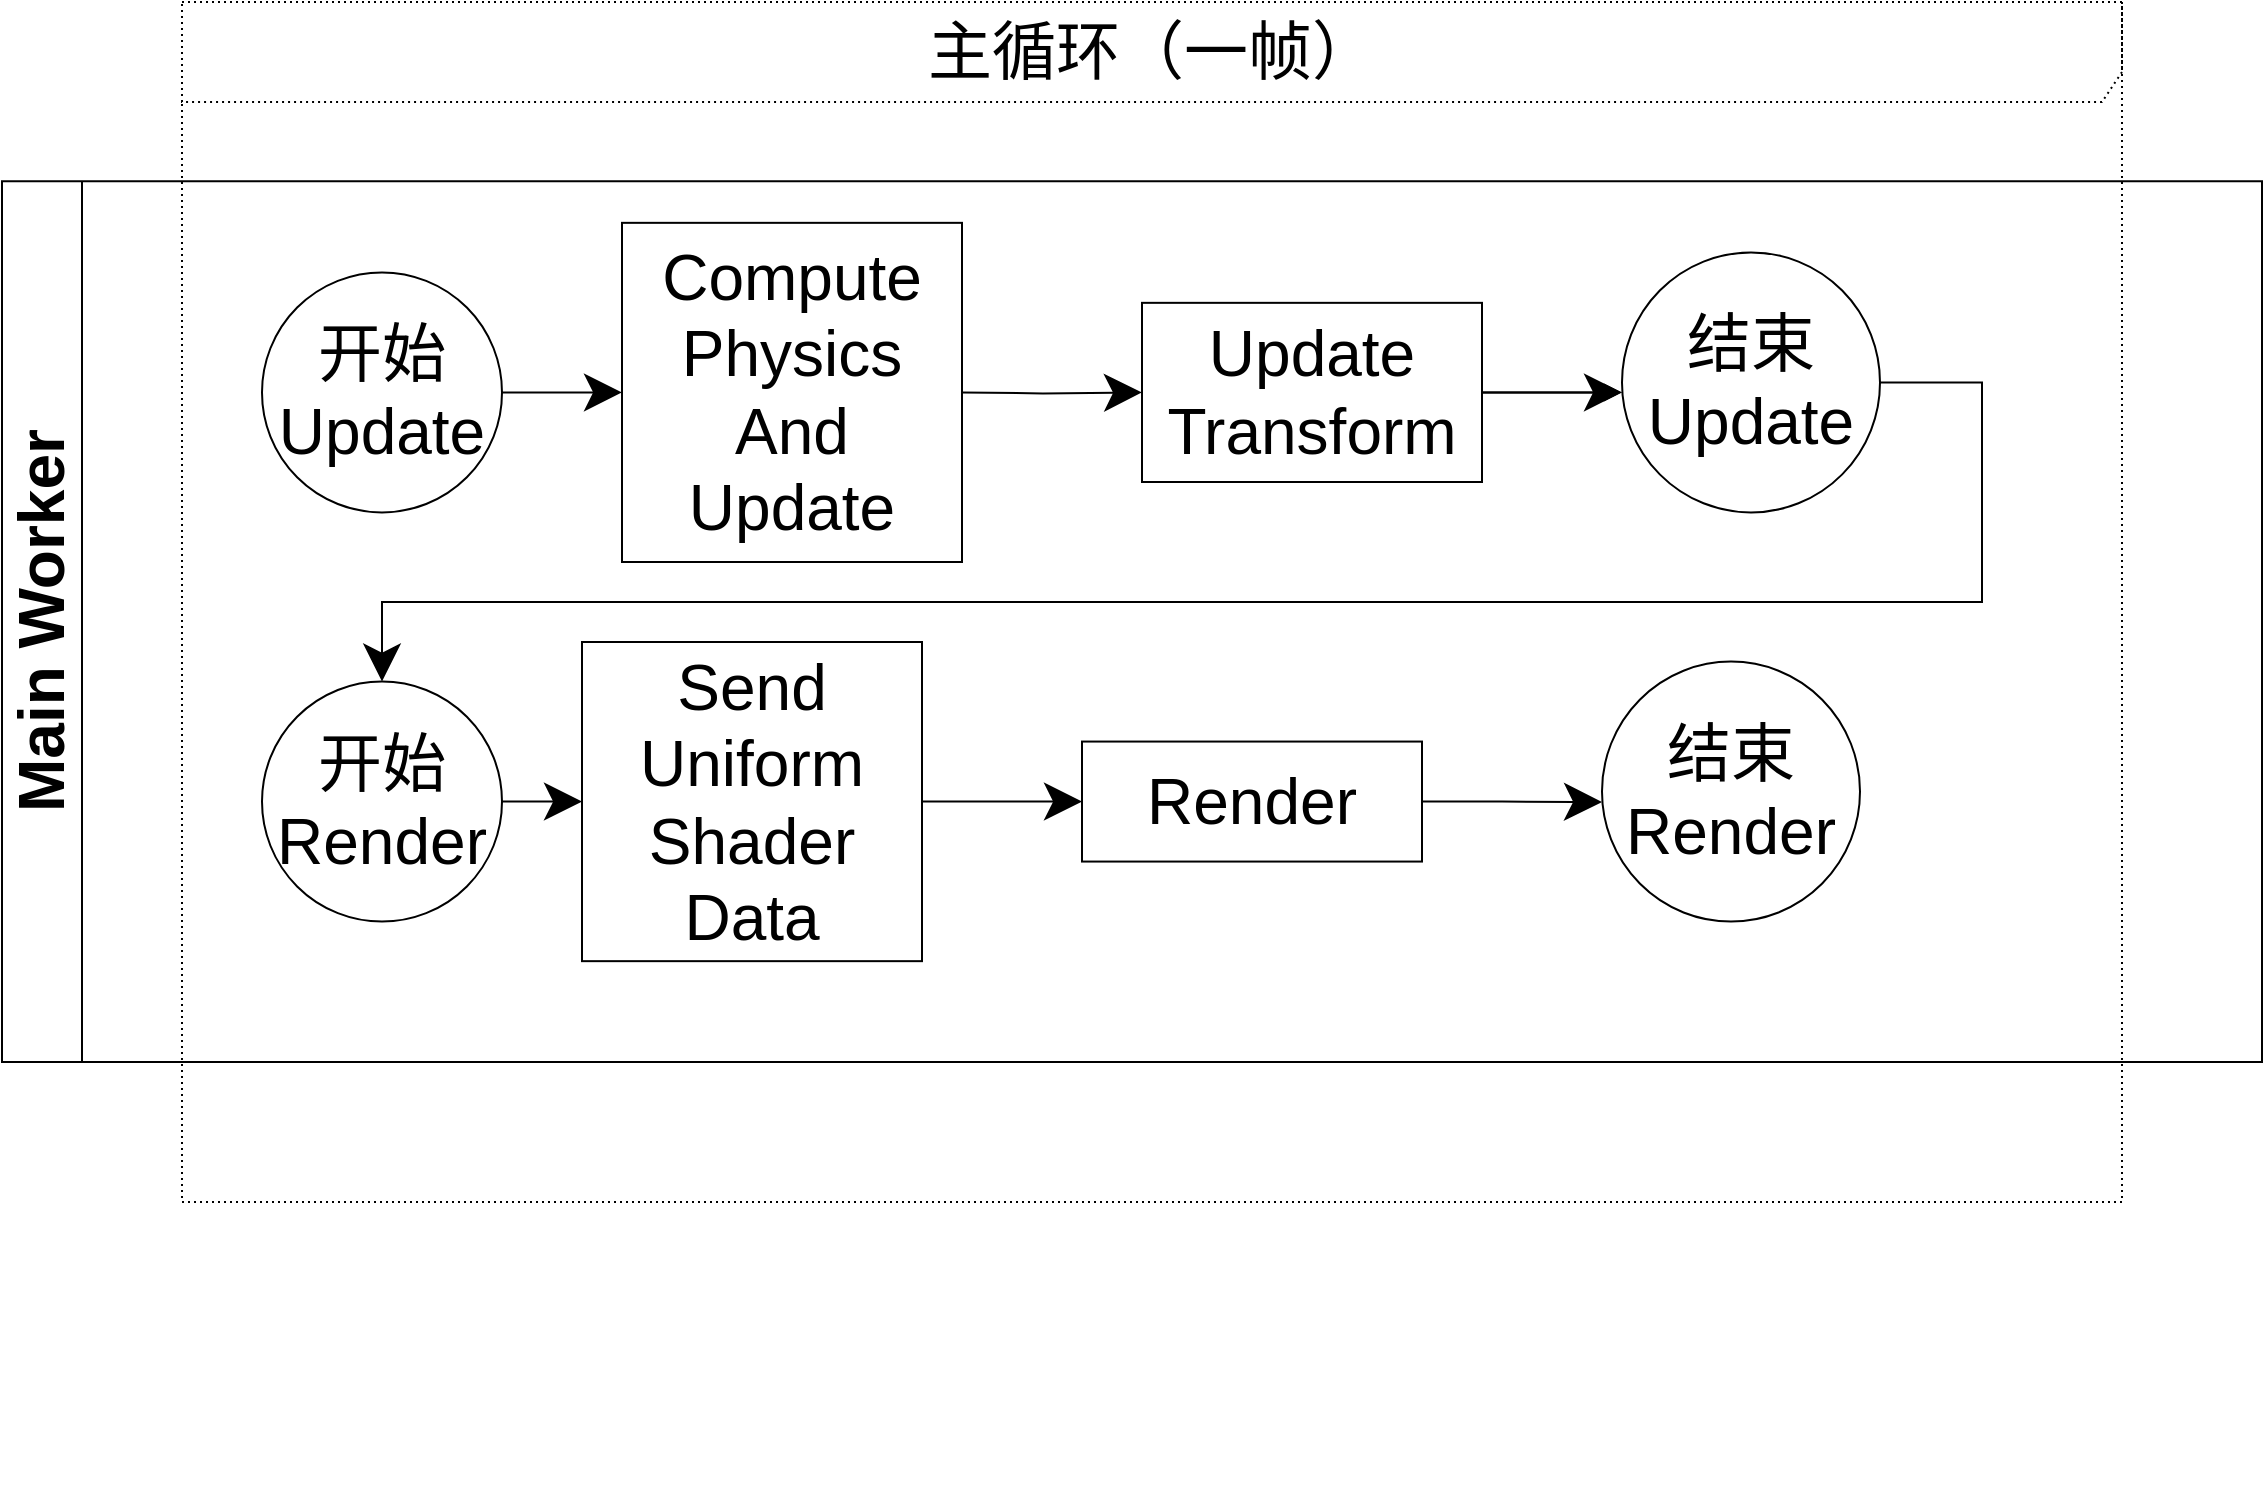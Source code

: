 <mxfile version="14.6.13" type="device"><diagram id="i3FzhqakcAxM3kzVDBim" name="第 1 页"><mxGraphModel dx="10287" dy="7889" grid="1" gridSize="10" guides="1" tooltips="1" connect="1" arrows="1" fold="1" page="1" pageScale="1" pageWidth="827" pageHeight="1169" math="0" shadow="0"><root><mxCell id="0"/><mxCell id="1" parent="0"/><mxCell id="MjW6wmvS8O7-nTtwtz9X-2" value="&lt;font style=&quot;font-size: 32px&quot;&gt;Main Worker&lt;/font&gt;" style="swimlane;html=1;childLayout=stackLayout;resizeParent=1;resizeParentMax=0;horizontal=0;startSize=40;horizontalStack=0;fontSize=22;" parent="1" vertex="1"><mxGeometry x="-120" y="-590.42" width="1130" height="440.42" as="geometry"><mxRectangle x="120" y="120" width="30" height="50" as="alternateBounds"/></mxGeometry></mxCell><mxCell id="MjW6wmvS8O7-nTtwtz9X-3" style="edgeStyle=orthogonalEdgeStyle;rounded=0;orthogonalLoop=1;jettySize=auto;html=1;endArrow=classic;endFill=1;fontSize=22;" parent="1" edge="1"><mxGeometry relative="1" as="geometry"><mxPoint x="-50.0" y="64.59" as="sourcePoint"/><mxPoint x="-49.966" y="64.59" as="targetPoint"/></mxGeometry></mxCell><mxCell id="MjW6wmvS8O7-nTtwtz9X-6" value="&lt;font style=&quot;font-size: 32px&quot;&gt;主循环（一帧）&lt;/font&gt;" style="shape=umlFrame;whiteSpace=wrap;html=1;width=1240;height=50;fontSize=22;dashed=1;dashPattern=1 2;" parent="1" vertex="1"><mxGeometry x="-30" y="-680" width="970" height="600" as="geometry"/></mxCell><mxCell id="MjW6wmvS8O7-nTtwtz9X-16" value="" style="edgeStyle=orthogonalEdgeStyle;rounded=0;orthogonalLoop=1;jettySize=auto;html=1;fontSize=32;endSize=16;startSize=16;" parent="1" edge="1"><mxGeometry relative="1" as="geometry"><mxPoint x="130" y="-484.79" as="sourcePoint"/><mxPoint x="190" y="-484.79" as="targetPoint"/></mxGeometry></mxCell><mxCell id="MjW6wmvS8O7-nTtwtz9X-17" value="" style="edgeStyle=orthogonalEdgeStyle;rounded=0;orthogonalLoop=1;jettySize=auto;html=1;fontSize=32;endSize=16;startSize=16;" parent="1" target="MjW6wmvS8O7-nTtwtz9X-20" edge="1"><mxGeometry relative="1" as="geometry"><mxPoint x="360" y="-484.8" as="sourcePoint"/></mxGeometry></mxCell><mxCell id="MjW6wmvS8O7-nTtwtz9X-18" value="" style="edgeStyle=orthogonalEdgeStyle;rounded=0;orthogonalLoop=1;jettySize=auto;html=1;fontSize=32;" parent="1" source="MjW6wmvS8O7-nTtwtz9X-20" edge="1"><mxGeometry relative="1" as="geometry"><mxPoint x="690" y="-484.79" as="targetPoint"/></mxGeometry></mxCell><mxCell id="MjW6wmvS8O7-nTtwtz9X-19" value="" style="edgeStyle=orthogonalEdgeStyle;rounded=0;orthogonalLoop=1;jettySize=auto;html=1;fontSize=32;endSize=16;startSize=16;" parent="1" source="MjW6wmvS8O7-nTtwtz9X-20" edge="1"><mxGeometry relative="1" as="geometry"><mxPoint x="690" y="-484.79" as="targetPoint"/></mxGeometry></mxCell><mxCell id="MjW6wmvS8O7-nTtwtz9X-20" value="Update Transform" style="whiteSpace=wrap;html=1;fontSize=32;" parent="1" vertex="1"><mxGeometry x="450" y="-529.58" width="170" height="89.58" as="geometry"/></mxCell><mxCell id="MjW6wmvS8O7-nTtwtz9X-21" style="edgeStyle=orthogonalEdgeStyle;rounded=0;orthogonalLoop=1;jettySize=auto;html=1;entryX=0.5;entryY=0;entryDx=0;entryDy=0;fontSize=32;startSize=16;endSize=16;" parent="1" source="MjW6wmvS8O7-nTtwtz9X-22" target="MjW6wmvS8O7-nTtwtz9X-31" edge="1"><mxGeometry relative="1" as="geometry"><Array as="points"><mxPoint x="870" y="-490"/><mxPoint x="870" y="-380"/><mxPoint x="70" y="-380"/></Array></mxGeometry></mxCell><mxCell id="MjW6wmvS8O7-nTtwtz9X-22" value="结束Update" style="ellipse;whiteSpace=wrap;html=1;fontSize=32;" parent="1" vertex="1"><mxGeometry x="690" y="-554.78" width="129" height="129.99" as="geometry"/></mxCell><mxCell id="MjW6wmvS8O7-nTtwtz9X-23" value="" style="edgeStyle=orthogonalEdgeStyle;rounded=0;orthogonalLoop=1;jettySize=auto;html=1;fontSize=32;endSize=16;startSize=16;" parent="1" edge="1"><mxGeometry relative="1" as="geometry"><mxPoint x="110" y="-280.21" as="sourcePoint"/><mxPoint x="170" y="-280.21" as="targetPoint"/></mxGeometry></mxCell><mxCell id="MjW6wmvS8O7-nTtwtz9X-24" value="" style="edgeStyle=orthogonalEdgeStyle;rounded=0;orthogonalLoop=1;jettySize=auto;html=1;fontSize=32;startSize=16;endSize=16;" parent="1" source="MjW6wmvS8O7-nTtwtz9X-25" target="MjW6wmvS8O7-nTtwtz9X-27" edge="1"><mxGeometry relative="1" as="geometry"/></mxCell><mxCell id="MjW6wmvS8O7-nTtwtz9X-25" value="Send Uniform Shader Data" style="whiteSpace=wrap;html=1;fontSize=32;" parent="1" vertex="1"><mxGeometry x="170" y="-360" width="170" height="159.58" as="geometry"/></mxCell><mxCell id="MjW6wmvS8O7-nTtwtz9X-26" value="" style="edgeStyle=orthogonalEdgeStyle;rounded=0;orthogonalLoop=1;jettySize=auto;html=1;fontSize=32;startSize=16;endSize=16;" parent="1" source="MjW6wmvS8O7-nTtwtz9X-27" edge="1"><mxGeometry relative="1" as="geometry"><mxPoint x="680" y="-280" as="targetPoint"/></mxGeometry></mxCell><mxCell id="MjW6wmvS8O7-nTtwtz9X-27" value="Render" style="whiteSpace=wrap;html=1;fontSize=32;" parent="1" vertex="1"><mxGeometry x="420" y="-310.22" width="170" height="60" as="geometry"/></mxCell><mxCell id="MjW6wmvS8O7-nTtwtz9X-28" value="结束Render" style="ellipse;whiteSpace=wrap;html=1;fontSize=32;" parent="1" vertex="1"><mxGeometry x="680" y="-350.2" width="129" height="129.99" as="geometry"/></mxCell><mxCell id="MjW6wmvS8O7-nTtwtz9X-29" value="Compute Physics And Update" style="whiteSpace=wrap;html=1;fontSize=32;" parent="1" vertex="1"><mxGeometry x="190" y="-569.58" width="170" height="169.58" as="geometry"/></mxCell><mxCell id="MjW6wmvS8O7-nTtwtz9X-30" value="开始Update" style="ellipse;whiteSpace=wrap;html=1;fontSize=32;" parent="1" vertex="1"><mxGeometry x="10" y="-544.79" width="120" height="120" as="geometry"/></mxCell><mxCell id="MjW6wmvS8O7-nTtwtz9X-31" value="开始Render" style="ellipse;whiteSpace=wrap;html=1;fontSize=32;" parent="1" vertex="1"><mxGeometry x="10" y="-340.21" width="120" height="120" as="geometry"/></mxCell></root></mxGraphModel></diagram></mxfile>